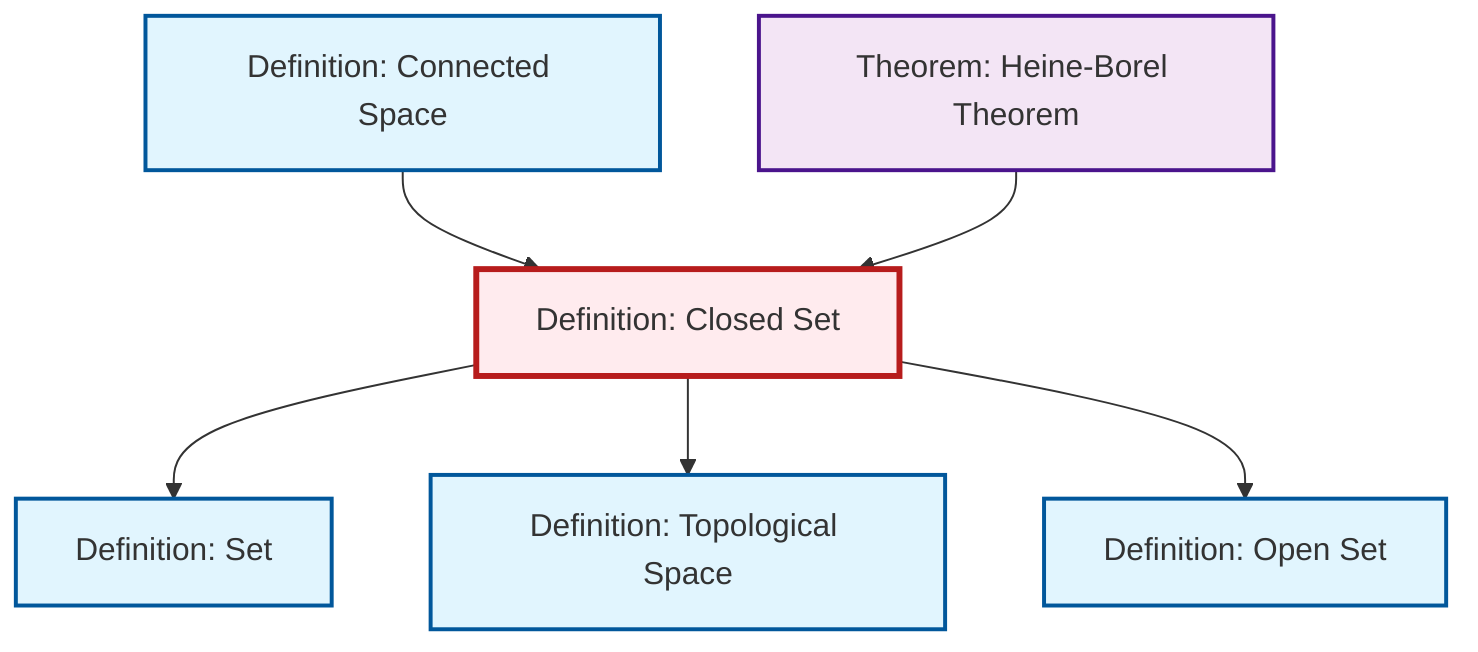 graph TD
    classDef definition fill:#e1f5fe,stroke:#01579b,stroke-width:2px
    classDef theorem fill:#f3e5f5,stroke:#4a148c,stroke-width:2px
    classDef axiom fill:#fff3e0,stroke:#e65100,stroke-width:2px
    classDef example fill:#e8f5e9,stroke:#1b5e20,stroke-width:2px
    classDef current fill:#ffebee,stroke:#b71c1c,stroke-width:3px
    def-topological-space["Definition: Topological Space"]:::definition
    def-open-set["Definition: Open Set"]:::definition
    def-set["Definition: Set"]:::definition
    thm-heine-borel["Theorem: Heine-Borel Theorem"]:::theorem
    def-connected["Definition: Connected Space"]:::definition
    def-closed-set["Definition: Closed Set"]:::definition
    def-connected --> def-closed-set
    thm-heine-borel --> def-closed-set
    def-closed-set --> def-set
    def-closed-set --> def-topological-space
    def-closed-set --> def-open-set
    class def-closed-set current